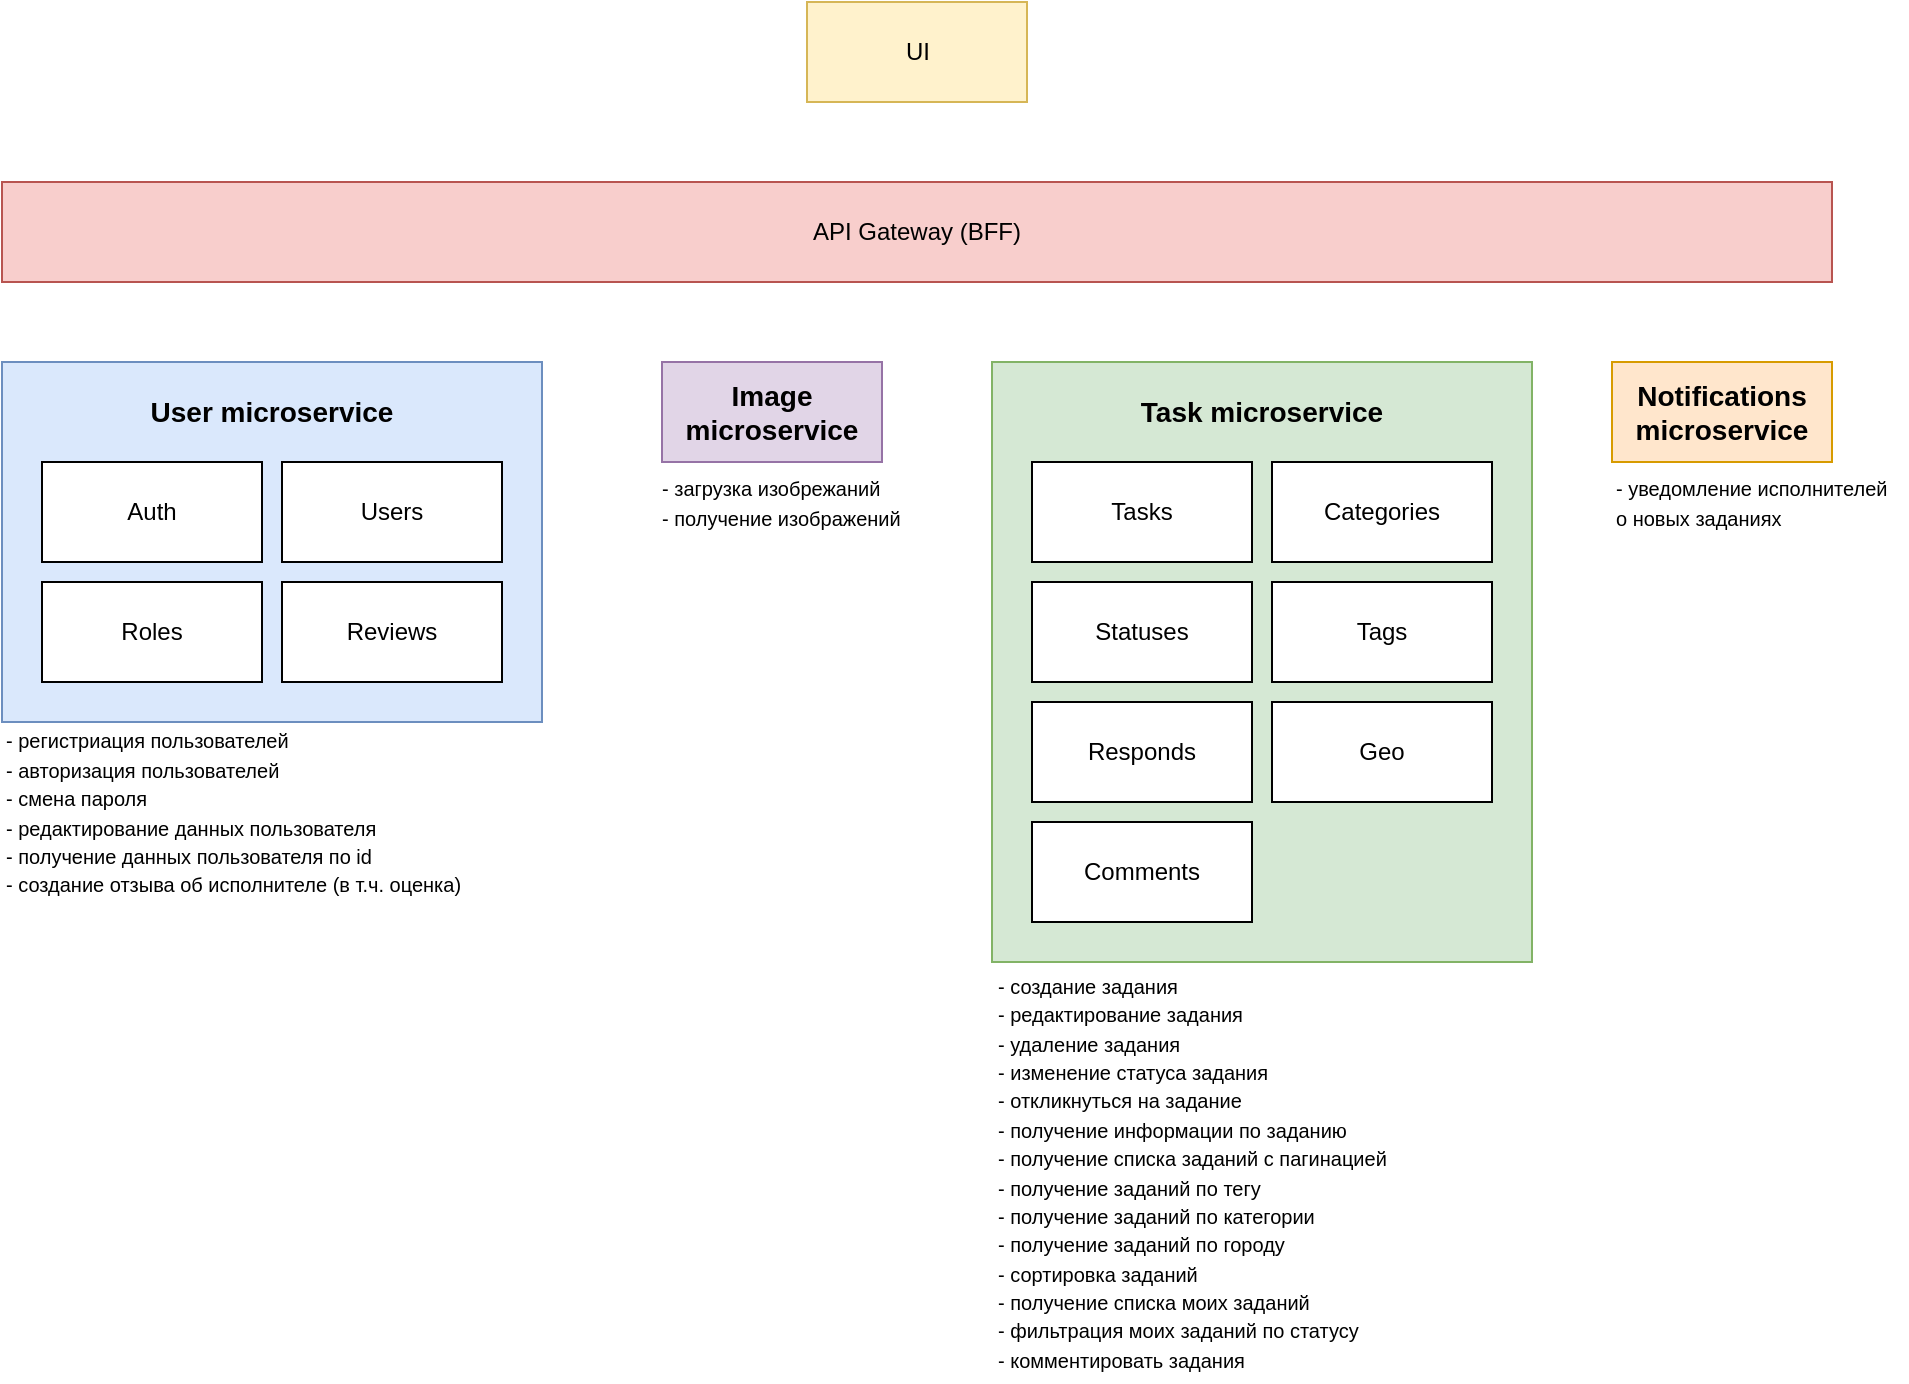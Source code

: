 <mxfile version="22.0.6" type="device">
  <diagram id="R9BbqeWQimyDJlAWLdY9" name="Страница — 1">
    <mxGraphModel dx="958" dy="513" grid="1" gridSize="10" guides="1" tooltips="1" connect="1" arrows="1" fold="1" page="1" pageScale="1" pageWidth="1169" pageHeight="827" math="0" shadow="0">
      <root>
        <mxCell id="0" />
        <mxCell id="1" parent="0" />
        <mxCell id="RpP-x2e9BmZM9u7FJxX2-7" value="" style="rounded=0;whiteSpace=wrap;html=1;fillColor=#d5e8d4;strokeColor=#82b366;" parent="1" vertex="1">
          <mxGeometry x="640" y="210" width="270" height="300" as="geometry" />
        </mxCell>
        <mxCell id="RpP-x2e9BmZM9u7FJxX2-4" value="" style="rounded=0;whiteSpace=wrap;html=1;fillColor=#dae8fc;strokeColor=#6c8ebf;" parent="1" vertex="1">
          <mxGeometry x="145" y="210" width="270" height="180" as="geometry" />
        </mxCell>
        <mxCell id="qTpDd-82Sa-KkdkH2lr0-1" value="Tasks" style="html=1;whiteSpace=wrap;" parent="1" vertex="1">
          <mxGeometry x="660" y="260" width="110" height="50" as="geometry" />
        </mxCell>
        <mxCell id="qTpDd-82Sa-KkdkH2lr0-4" value="Auth" style="html=1;whiteSpace=wrap;" parent="1" vertex="1">
          <mxGeometry x="165" y="260" width="110" height="50" as="geometry" />
        </mxCell>
        <mxCell id="qTpDd-82Sa-KkdkH2lr0-5" value="&lt;font style=&quot;font-size: 14px;&quot;&gt;&lt;b&gt;Image microservice&lt;/b&gt;&lt;/font&gt;" style="html=1;whiteSpace=wrap;fillColor=#e1d5e7;strokeColor=#9673a6;" parent="1" vertex="1">
          <mxGeometry x="475" y="210" width="110" height="50" as="geometry" />
        </mxCell>
        <mxCell id="qTpDd-82Sa-KkdkH2lr0-6" value="&lt;b&gt;&lt;font style=&quot;font-size: 14px;&quot;&gt;Notifications microservice&lt;/font&gt;&lt;/b&gt;" style="html=1;whiteSpace=wrap;fillColor=#ffe6cc;strokeColor=#d79b00;" parent="1" vertex="1">
          <mxGeometry x="950" y="210" width="110" height="50" as="geometry" />
        </mxCell>
        <mxCell id="qTpDd-82Sa-KkdkH2lr0-7" value="UI" style="html=1;whiteSpace=wrap;fillColor=#fff2cc;strokeColor=#d6b656;" parent="1" vertex="1">
          <mxGeometry x="547.5" y="30" width="110" height="50" as="geometry" />
        </mxCell>
        <mxCell id="qTpDd-82Sa-KkdkH2lr0-10" value="Roles" style="html=1;whiteSpace=wrap;" parent="1" vertex="1">
          <mxGeometry x="165" y="320" width="110" height="50" as="geometry" />
        </mxCell>
        <mxCell id="qTpDd-82Sa-KkdkH2lr0-11" value="Users" style="html=1;whiteSpace=wrap;" parent="1" vertex="1">
          <mxGeometry x="285" y="260" width="110" height="50" as="geometry" />
        </mxCell>
        <mxCell id="qTpDd-82Sa-KkdkH2lr0-12" value="Responds" style="html=1;whiteSpace=wrap;" parent="1" vertex="1">
          <mxGeometry x="660" y="380" width="110" height="50" as="geometry" />
        </mxCell>
        <mxCell id="qTpDd-82Sa-KkdkH2lr0-13" value="Reviews" style="html=1;whiteSpace=wrap;" parent="1" vertex="1">
          <mxGeometry x="285" y="320" width="110" height="50" as="geometry" />
        </mxCell>
        <mxCell id="qTpDd-82Sa-KkdkH2lr0-14" value="API Gateway (BFF)" style="html=1;whiteSpace=wrap;fillColor=#f8cecc;strokeColor=#b85450;" parent="1" vertex="1">
          <mxGeometry x="145" y="120" width="915" height="50" as="geometry" />
        </mxCell>
        <mxCell id="RpP-x2e9BmZM9u7FJxX2-5" value="&lt;b&gt;&lt;font style=&quot;font-size: 14px;&quot;&gt;User microservice&lt;/font&gt;&lt;/b&gt;" style="text;html=1;strokeColor=none;fillColor=none;align=center;verticalAlign=middle;whiteSpace=wrap;rounded=0;" parent="1" vertex="1">
          <mxGeometry x="155" y="220" width="250" height="30" as="geometry" />
        </mxCell>
        <mxCell id="RpP-x2e9BmZM9u7FJxX2-8" value="&lt;b&gt;&lt;font style=&quot;font-size: 14px;&quot;&gt;Task microservice&lt;/font&gt;&lt;/b&gt;" style="text;html=1;strokeColor=none;fillColor=none;align=center;verticalAlign=middle;whiteSpace=wrap;rounded=0;" parent="1" vertex="1">
          <mxGeometry x="640" y="220" width="270" height="30" as="geometry" />
        </mxCell>
        <mxCell id="RpP-x2e9BmZM9u7FJxX2-25" value="Statuses" style="html=1;whiteSpace=wrap;" parent="1" vertex="1">
          <mxGeometry x="660" y="320" width="110" height="50" as="geometry" />
        </mxCell>
        <mxCell id="RpP-x2e9BmZM9u7FJxX2-26" value="Categories" style="html=1;whiteSpace=wrap;" parent="1" vertex="1">
          <mxGeometry x="780" y="260" width="110" height="50" as="geometry" />
        </mxCell>
        <mxCell id="RpP-x2e9BmZM9u7FJxX2-27" value="Tags" style="html=1;whiteSpace=wrap;" parent="1" vertex="1">
          <mxGeometry x="780" y="320" width="110" height="50" as="geometry" />
        </mxCell>
        <mxCell id="RpP-x2e9BmZM9u7FJxX2-28" value="Geo" style="html=1;whiteSpace=wrap;" parent="1" vertex="1">
          <mxGeometry x="780" y="380" width="110" height="50" as="geometry" />
        </mxCell>
        <mxCell id="RyzpiVh8BU72PhaFGrR1-153" value="&lt;font style=&quot;font-size: 10px;&quot;&gt;- регистриация пользователей&lt;br&gt;- авторизация пользователей&lt;br&gt;- смена пароля&lt;br&gt;- редактирование данных пользователя&lt;br&gt;- получение данных пользователя по id&lt;br&gt;- создание отзыва об исполнителе (в т.ч. оценка)&lt;br&gt;&lt;/font&gt;" style="text;html=1;strokeColor=none;fillColor=none;align=left;verticalAlign=middle;whiteSpace=wrap;rounded=0;" vertex="1" parent="1">
          <mxGeometry x="145" y="390" width="265" height="90" as="geometry" />
        </mxCell>
        <mxCell id="RyzpiVh8BU72PhaFGrR1-154" value="&lt;font style=&quot;font-size: 10px;&quot;&gt;- загрузка изобрежаний&lt;br&gt;- получение изображений&lt;/font&gt;" style="text;html=1;strokeColor=none;fillColor=none;align=left;verticalAlign=middle;whiteSpace=wrap;rounded=0;" vertex="1" parent="1">
          <mxGeometry x="472.5" y="260" width="147.5" height="40" as="geometry" />
        </mxCell>
        <mxCell id="RyzpiVh8BU72PhaFGrR1-155" value="&lt;font style=&quot;font-size: 10px;&quot;&gt;&lt;font style=&quot;&quot;&gt;&lt;font style=&quot;&quot;&gt;- создание задания&lt;br&gt;- редактирование задания&lt;br&gt;- удаление задания&lt;br&gt;- изменение статуса задания&lt;br&gt;&lt;/font&gt;- откликнуться на задание&lt;br&gt;- получение информации по заданию&lt;br&gt;&lt;/font&gt;- получение списка заданий с пагинацией&lt;br&gt;- получение заданий по тегу&lt;br&gt;- получение заданий по категории&lt;br&gt;- получение заданий по городу&lt;br&gt;- сортировка заданий&lt;br&gt;- получение списка моих заданий&lt;br&gt;- фильтрация моих заданий по статусу&lt;br&gt;- комментировать задания&lt;br&gt;&lt;/font&gt;" style="text;html=1;strokeColor=none;fillColor=none;align=left;verticalAlign=middle;whiteSpace=wrap;rounded=0;labelPosition=center;verticalLabelPosition=middle;" vertex="1" parent="1">
          <mxGeometry x="641.25" y="510" width="268.75" height="210" as="geometry" />
        </mxCell>
        <mxCell id="RyzpiVh8BU72PhaFGrR1-156" value="Comments" style="html=1;whiteSpace=wrap;" vertex="1" parent="1">
          <mxGeometry x="660" y="440" width="110" height="50" as="geometry" />
        </mxCell>
        <mxCell id="RyzpiVh8BU72PhaFGrR1-158" value="&lt;font style=&quot;font-size: 10px;&quot;&gt;- уведомление исполнителей&lt;br&gt;о новых заданиях&lt;/font&gt;" style="text;html=1;strokeColor=none;fillColor=none;align=left;verticalAlign=middle;whiteSpace=wrap;rounded=0;" vertex="1" parent="1">
          <mxGeometry x="950" y="260" width="147.5" height="40" as="geometry" />
        </mxCell>
      </root>
    </mxGraphModel>
  </diagram>
</mxfile>
